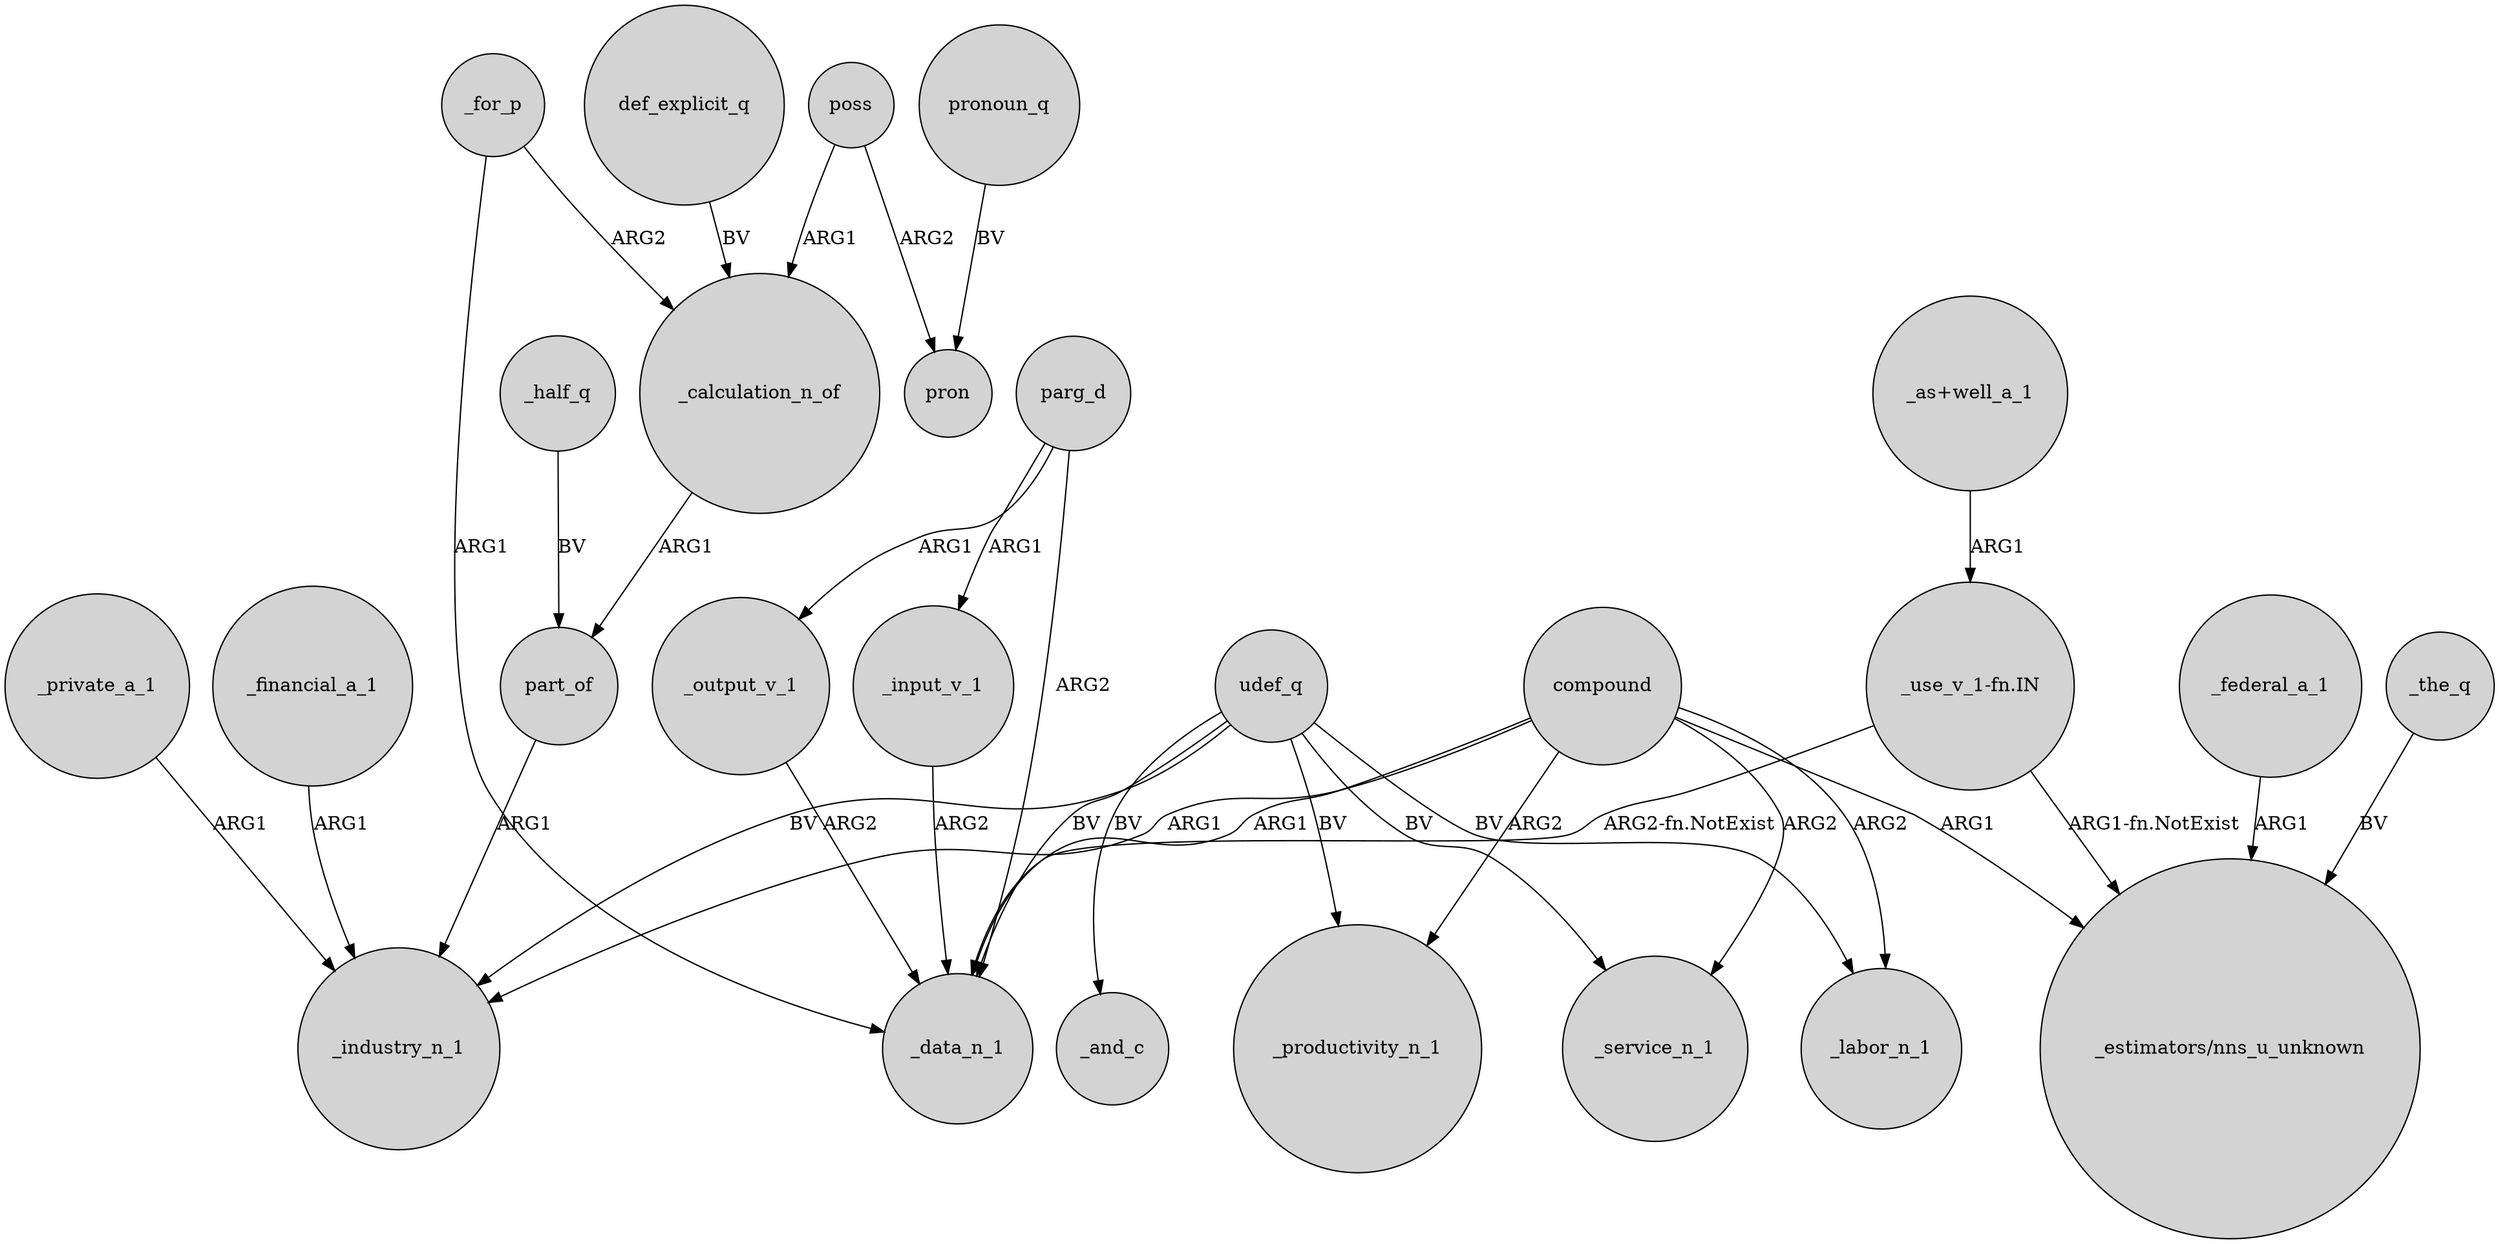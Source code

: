digraph {
	node [shape=circle style=filled]
	_private_a_1 -> _industry_n_1 [label=ARG1]
	_for_p -> _data_n_1 [label=ARG1]
	compound -> _service_n_1 [label=ARG2]
	compound -> _productivity_n_1 [label=ARG2]
	poss -> pron [label=ARG2]
	_output_v_1 -> _data_n_1 [label=ARG2]
	def_explicit_q -> _calculation_n_of [label=BV]
	"_use_v_1-fn.IN" -> "_estimators/nns_u_unknown" [label="ARG1-fn.NotExist"]
	compound -> _industry_n_1 [label=ARG1]
	compound -> _labor_n_1 [label=ARG2]
	poss -> _calculation_n_of [label=ARG1]
	_calculation_n_of -> part_of [label=ARG1]
	parg_d -> _output_v_1 [label=ARG1]
	compound -> _data_n_1 [label=ARG1]
	udef_q -> _labor_n_1 [label=BV]
	parg_d -> _input_v_1 [label=ARG1]
	_the_q -> "_estimators/nns_u_unknown" [label=BV]
	pronoun_q -> pron [label=BV]
	_federal_a_1 -> "_estimators/nns_u_unknown" [label=ARG1]
	udef_q -> _data_n_1 [label=BV]
	udef_q -> _service_n_1 [label=BV]
	compound -> "_estimators/nns_u_unknown" [label=ARG1]
	_half_q -> part_of [label=BV]
	_for_p -> _calculation_n_of [label=ARG2]
	parg_d -> _data_n_1 [label=ARG2]
	"_use_v_1-fn.IN" -> _data_n_1 [label="ARG2-fn.NotExist"]
	part_of -> _industry_n_1 [label=ARG1]
	udef_q -> _productivity_n_1 [label=BV]
	_input_v_1 -> _data_n_1 [label=ARG2]
	udef_q -> _and_c [label=BV]
	udef_q -> _industry_n_1 [label=BV]
	_financial_a_1 -> _industry_n_1 [label=ARG1]
	"_as+well_a_1" -> "_use_v_1-fn.IN" [label=ARG1]
}
